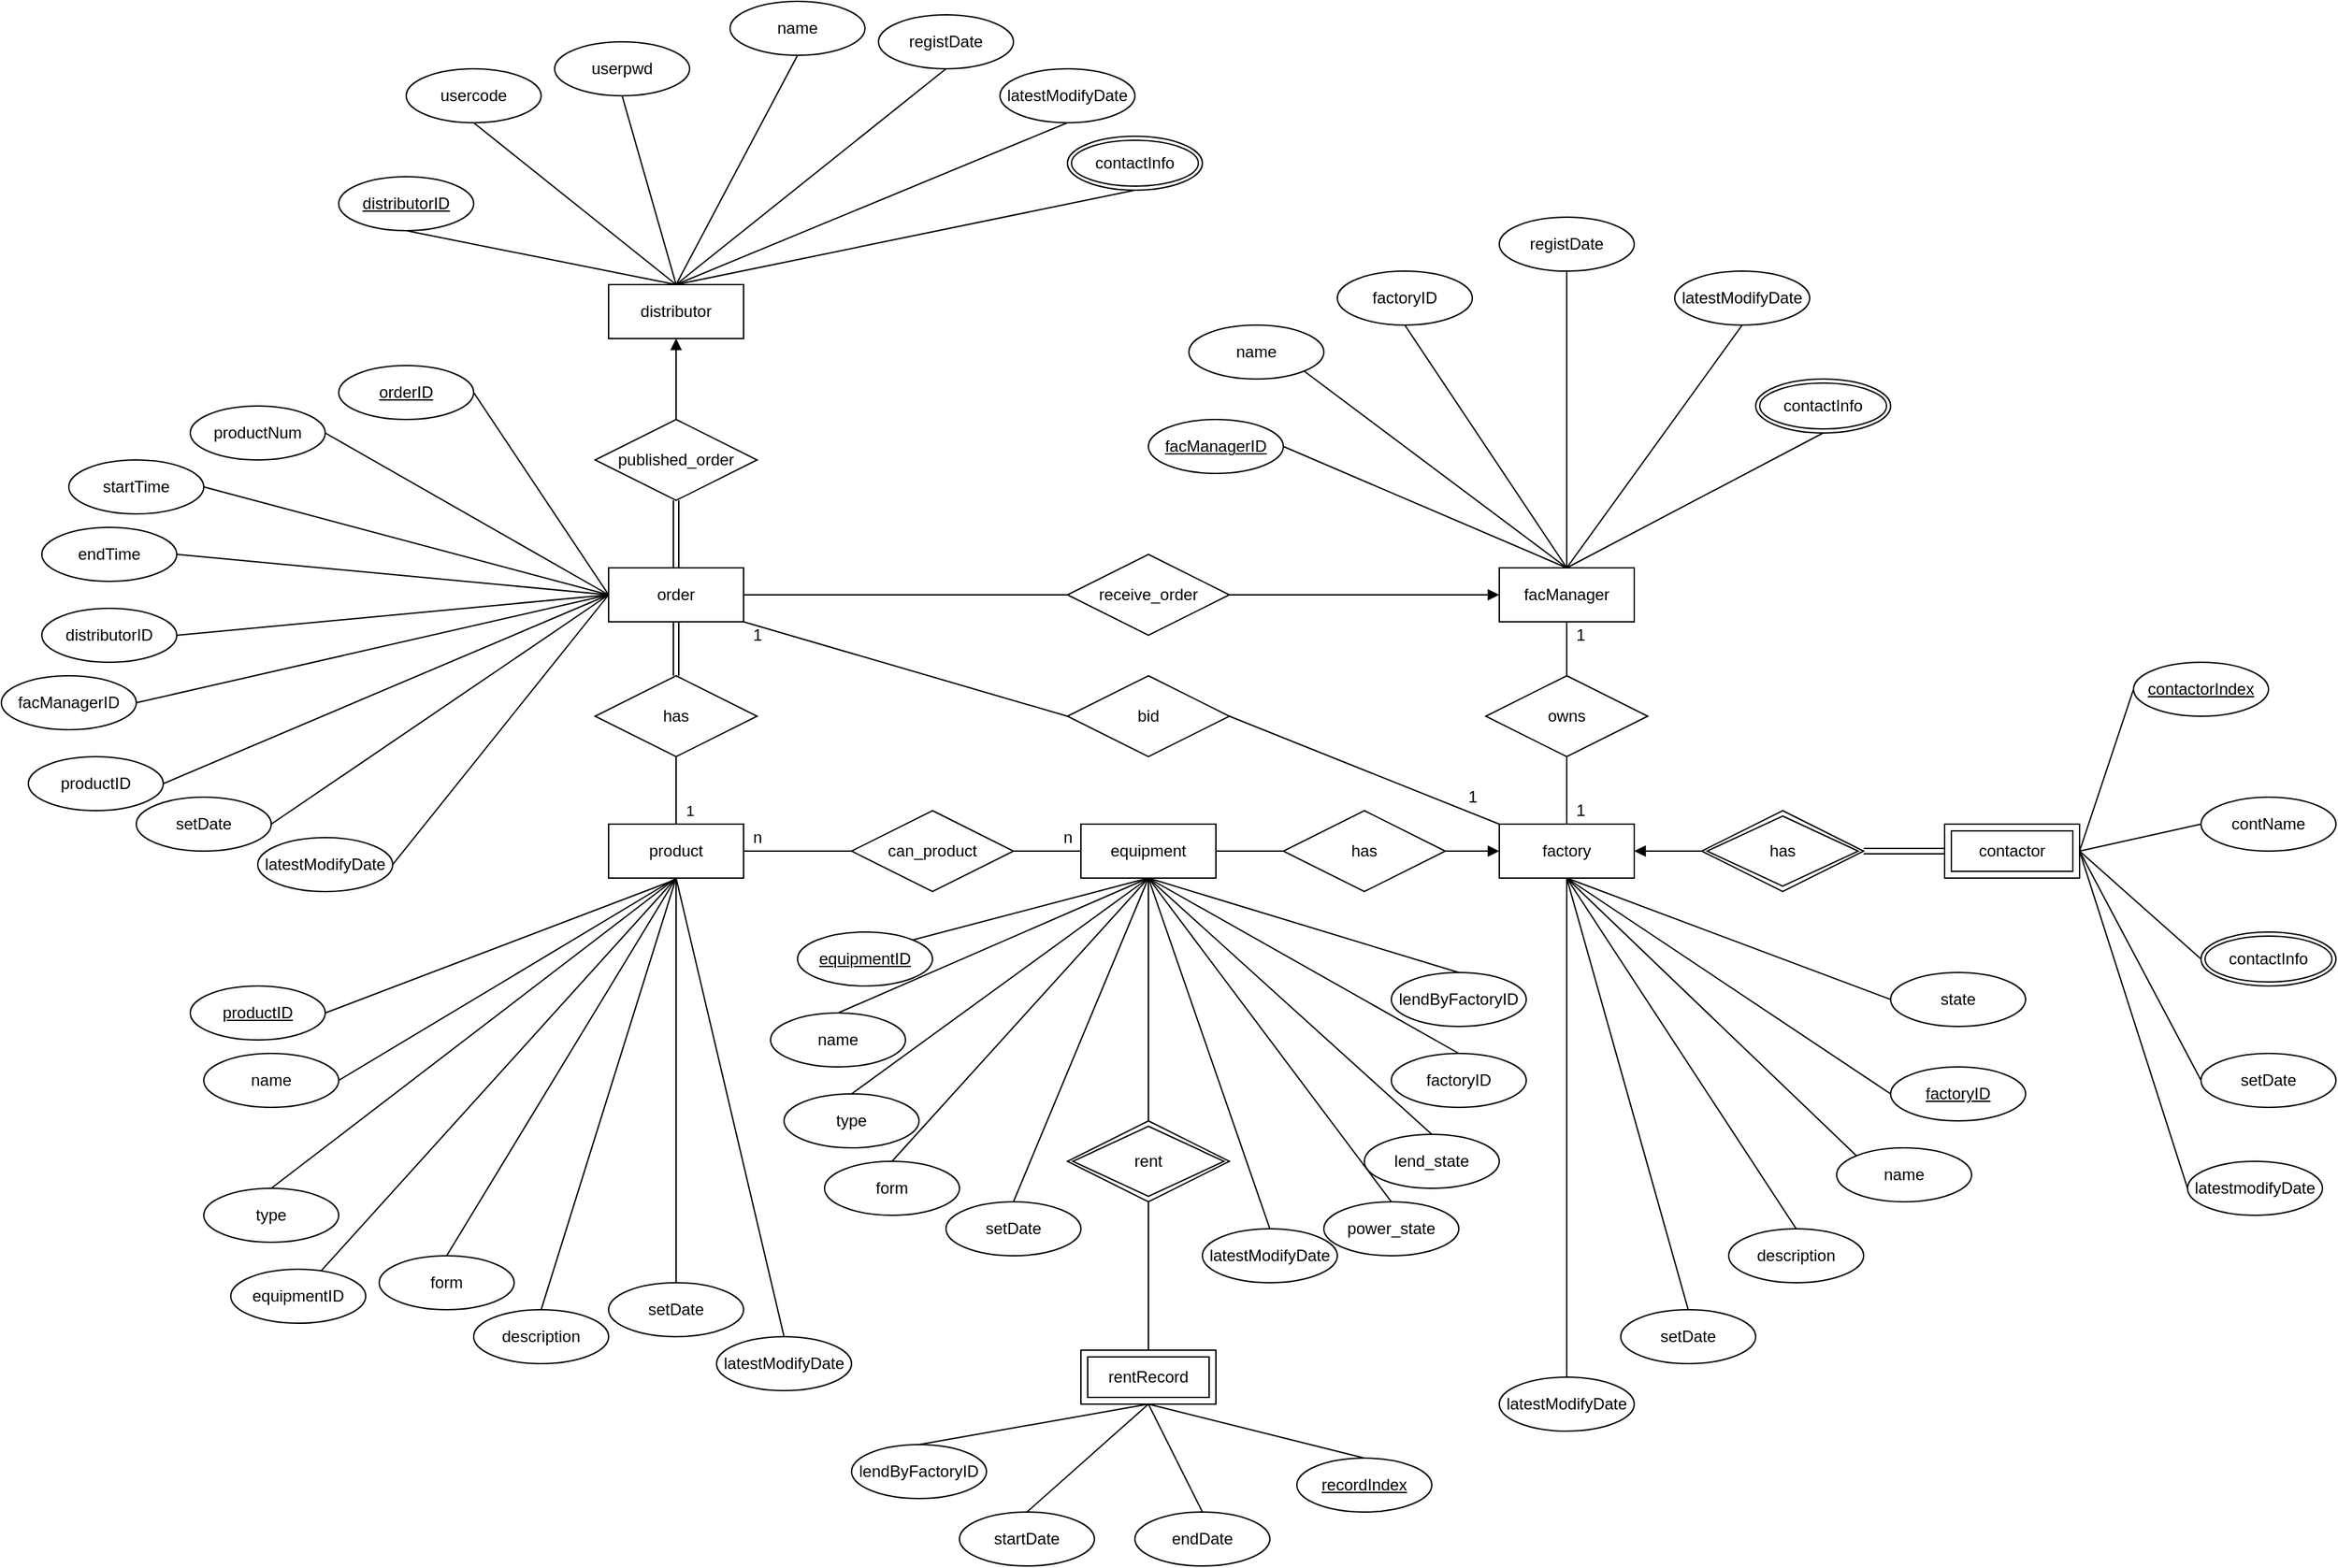 <mxfile version="14.8.4" type="github">
  <diagram id="R2lEEEUBdFMjLlhIrx00" name="Page-1">
    <mxGraphModel dx="1478" dy="1675" grid="1" gridSize="10" guides="1" tooltips="1" connect="1" arrows="1" fold="1" page="1" pageScale="1" pageWidth="850" pageHeight="1100" math="0" shadow="0" extFonts="Permanent Marker^https://fonts.googleapis.com/css?family=Permanent+Marker">
      <root>
        <mxCell id="0" />
        <mxCell id="1" parent="0" />
        <mxCell id="zEnzMZvFHLOG6NFuxoy2-17" style="edgeStyle=orthogonalEdgeStyle;orthogonalLoop=1;jettySize=auto;html=1;exitX=0.5;exitY=1;exitDx=0;exitDy=0;entryX=0.5;entryY=0;entryDx=0;entryDy=0;rounded=0;endArrow=none;endFill=0;startArrow=block;startFill=1;" parent="1" source="zEnzMZvFHLOG6NFuxoy2-1" target="zEnzMZvFHLOG6NFuxoy2-5" edge="1">
          <mxGeometry relative="1" as="geometry" />
        </mxCell>
        <mxCell id="zEnzMZvFHLOG6NFuxoy2-1" value="distributor" style="whiteSpace=wrap;html=1;align=center;" parent="1" vertex="1">
          <mxGeometry x="160" y="100" width="100" height="40" as="geometry" />
        </mxCell>
        <mxCell id="zEnzMZvFHLOG6NFuxoy2-20" style="edgeStyle=orthogonalEdgeStyle;rounded=0;orthogonalLoop=1;jettySize=auto;html=1;exitX=1;exitY=0.5;exitDx=0;exitDy=0;startArrow=none;startFill=0;endArrow=none;endFill=0;strokeColor=#000000;" parent="1" source="zEnzMZvFHLOG6NFuxoy2-2" target="zEnzMZvFHLOG6NFuxoy2-7" edge="1">
          <mxGeometry relative="1" as="geometry">
            <Array as="points">
              <mxPoint x="280" y="520" />
              <mxPoint x="280" y="520" />
            </Array>
          </mxGeometry>
        </mxCell>
        <mxCell id="zEnzMZvFHLOG6NFuxoy2-2" value="product" style="whiteSpace=wrap;html=1;align=center;" parent="1" vertex="1">
          <mxGeometry x="160" y="500" width="100" height="40" as="geometry" />
        </mxCell>
        <mxCell id="zEnzMZvFHLOG6NFuxoy2-22" style="edgeStyle=orthogonalEdgeStyle;rounded=0;orthogonalLoop=1;jettySize=auto;html=1;exitX=1;exitY=0.5;exitDx=0;exitDy=0;startArrow=none;startFill=0;endArrow=none;endFill=0;strokeColor=#000000;entryX=0;entryY=0.5;entryDx=0;entryDy=0;" parent="1" source="zEnzMZvFHLOG6NFuxoy2-3" target="zEnzMZvFHLOG6NFuxoy2-11" edge="1">
          <mxGeometry relative="1" as="geometry">
            <mxPoint x="504" y="337" as="targetPoint" />
          </mxGeometry>
        </mxCell>
        <mxCell id="HQtKjWPldn-shbrfwmKg-2" style="rounded=0;orthogonalLoop=1;jettySize=auto;html=1;exitX=1;exitY=1;exitDx=0;exitDy=0;entryX=0;entryY=0.5;entryDx=0;entryDy=0;endArrow=none;endFill=0;" edge="1" parent="1" source="zEnzMZvFHLOG6NFuxoy2-3" target="HQtKjWPldn-shbrfwmKg-1">
          <mxGeometry relative="1" as="geometry" />
        </mxCell>
        <mxCell id="zEnzMZvFHLOG6NFuxoy2-3" value="order" style="whiteSpace=wrap;html=1;align=center;" parent="1" vertex="1">
          <mxGeometry x="160" y="310" width="100" height="40" as="geometry" />
        </mxCell>
        <mxCell id="zEnzMZvFHLOG6NFuxoy2-18" style="edgeStyle=orthogonalEdgeStyle;rounded=0;orthogonalLoop=1;jettySize=auto;html=1;exitX=0.5;exitY=1;exitDx=0;exitDy=0;endArrow=none;endFill=0;strokeColor=#000000;shape=link;" parent="1" source="zEnzMZvFHLOG6NFuxoy2-5" target="zEnzMZvFHLOG6NFuxoy2-3" edge="1">
          <mxGeometry relative="1" as="geometry" />
        </mxCell>
        <mxCell id="zEnzMZvFHLOG6NFuxoy2-5" value="published_order" style="shape=rhombus;perimeter=rhombusPerimeter;whiteSpace=wrap;html=1;align=center;" parent="1" vertex="1">
          <mxGeometry x="150" y="200" width="120" height="60" as="geometry" />
        </mxCell>
        <mxCell id="zEnzMZvFHLOG6NFuxoy2-6" value="has" style="shape=rhombus;perimeter=rhombusPerimeter;whiteSpace=wrap;html=1;align=center;" parent="1" vertex="1">
          <mxGeometry x="150" y="390" width="120" height="60" as="geometry" />
        </mxCell>
        <mxCell id="zEnzMZvFHLOG6NFuxoy2-7" value="can_product" style="shape=rhombus;perimeter=rhombusPerimeter;whiteSpace=wrap;html=1;align=center;" parent="1" vertex="1">
          <mxGeometry x="340" y="490" width="120" height="60" as="geometry" />
        </mxCell>
        <mxCell id="zEnzMZvFHLOG6NFuxoy2-24" style="edgeStyle=orthogonalEdgeStyle;rounded=0;orthogonalLoop=1;jettySize=auto;html=1;exitX=1;exitY=0.5;exitDx=0;exitDy=0;entryX=0;entryY=0.5;entryDx=0;entryDy=0;startArrow=none;startFill=0;endArrow=none;endFill=0;strokeColor=#000000;" parent="1" source="zEnzMZvFHLOG6NFuxoy2-8" target="zEnzMZvFHLOG6NFuxoy2-9" edge="1">
          <mxGeometry relative="1" as="geometry" />
        </mxCell>
        <mxCell id="d7lmJiXOHhq6KYK6hLmH-5" style="edgeStyle=none;rounded=0;orthogonalLoop=1;jettySize=auto;html=1;exitX=0.5;exitY=1;exitDx=0;exitDy=0;entryX=0.5;entryY=0;entryDx=0;entryDy=0;endArrow=none;endFill=0;" parent="1" source="zEnzMZvFHLOG6NFuxoy2-8" edge="1">
          <mxGeometry relative="1" as="geometry">
            <mxPoint x="560" y="720" as="targetPoint" />
          </mxGeometry>
        </mxCell>
        <mxCell id="zEnzMZvFHLOG6NFuxoy2-8" value="equipment" style="whiteSpace=wrap;html=1;align=center;" parent="1" vertex="1">
          <mxGeometry x="510" y="500" width="100" height="40" as="geometry" />
        </mxCell>
        <mxCell id="zEnzMZvFHLOG6NFuxoy2-25" style="edgeStyle=orthogonalEdgeStyle;rounded=0;orthogonalLoop=1;jettySize=auto;html=1;exitX=1;exitY=0.5;exitDx=0;exitDy=0;entryX=0;entryY=0.5;entryDx=0;entryDy=0;startArrow=none;startFill=0;endArrow=block;endFill=1;strokeColor=#000000;" parent="1" source="zEnzMZvFHLOG6NFuxoy2-9" target="zEnzMZvFHLOG6NFuxoy2-10" edge="1">
          <mxGeometry relative="1" as="geometry" />
        </mxCell>
        <mxCell id="zEnzMZvFHLOG6NFuxoy2-9" value="has" style="shape=rhombus;perimeter=rhombusPerimeter;whiteSpace=wrap;html=1;align=center;" parent="1" vertex="1">
          <mxGeometry x="660" y="490" width="120" height="60" as="geometry" />
        </mxCell>
        <mxCell id="zEnzMZvFHLOG6NFuxoy2-27" style="edgeStyle=orthogonalEdgeStyle;rounded=0;orthogonalLoop=1;jettySize=auto;html=1;exitX=0.5;exitY=0;exitDx=0;exitDy=0;startArrow=none;startFill=0;endArrow=none;endFill=0;strokeColor=#000000;entryX=0.5;entryY=1;entryDx=0;entryDy=0;exitPerimeter=0;" parent="1" source="zEnzMZvFHLOG6NFuxoy2-10" target="zEnzMZvFHLOG6NFuxoy2-13" edge="1">
          <mxGeometry relative="1" as="geometry">
            <mxPoint x="870" y="470" as="targetPoint" />
          </mxGeometry>
        </mxCell>
        <mxCell id="zEnzMZvFHLOG6NFuxoy2-10" value="factory" style="whiteSpace=wrap;html=1;align=center;" parent="1" vertex="1">
          <mxGeometry x="820" y="500" width="100" height="40" as="geometry" />
        </mxCell>
        <mxCell id="zEnzMZvFHLOG6NFuxoy2-23" style="edgeStyle=orthogonalEdgeStyle;rounded=0;orthogonalLoop=1;jettySize=auto;html=1;exitX=1;exitY=0.5;exitDx=0;exitDy=0;entryX=0;entryY=0.5;entryDx=0;entryDy=0;startArrow=none;startFill=0;endArrow=block;endFill=1;strokeColor=#000000;" parent="1" source="zEnzMZvFHLOG6NFuxoy2-11" target="zEnzMZvFHLOG6NFuxoy2-12" edge="1">
          <mxGeometry relative="1" as="geometry" />
        </mxCell>
        <mxCell id="zEnzMZvFHLOG6NFuxoy2-11" value="receive_order" style="shape=rhombus;perimeter=rhombusPerimeter;whiteSpace=wrap;html=1;align=center;" parent="1" vertex="1">
          <mxGeometry x="500" y="300" width="120" height="60" as="geometry" />
        </mxCell>
        <mxCell id="zEnzMZvFHLOG6NFuxoy2-12" value="facManager" style="whiteSpace=wrap;html=1;align=center;" parent="1" vertex="1">
          <mxGeometry x="820" y="310" width="100" height="40" as="geometry" />
        </mxCell>
        <mxCell id="zEnzMZvFHLOG6NFuxoy2-26" style="edgeStyle=orthogonalEdgeStyle;rounded=0;orthogonalLoop=1;jettySize=auto;html=1;exitX=0.5;exitY=0;exitDx=0;exitDy=0;entryX=0.5;entryY=1;entryDx=0;entryDy=0;startArrow=none;startFill=0;endArrow=none;endFill=0;strokeColor=#000000;" parent="1" source="zEnzMZvFHLOG6NFuxoy2-13" target="zEnzMZvFHLOG6NFuxoy2-12" edge="1">
          <mxGeometry relative="1" as="geometry" />
        </mxCell>
        <mxCell id="zEnzMZvFHLOG6NFuxoy2-13" value="owns" style="shape=rhombus;perimeter=rhombusPerimeter;whiteSpace=wrap;html=1;align=center;" parent="1" vertex="1">
          <mxGeometry x="810" y="390" width="120" height="60" as="geometry" />
        </mxCell>
        <mxCell id="zEnzMZvFHLOG6NFuxoy2-28" style="edgeStyle=orthogonalEdgeStyle;rounded=0;orthogonalLoop=1;jettySize=auto;html=1;exitX=0;exitY=0.5;exitDx=0;exitDy=0;entryX=1;entryY=0.5;entryDx=0;entryDy=0;startArrow=none;startFill=0;endArrow=block;endFill=1;strokeColor=#000000;" parent="1" source="zEnzMZvFHLOG6NFuxoy2-14" target="zEnzMZvFHLOG6NFuxoy2-10" edge="1">
          <mxGeometry relative="1" as="geometry" />
        </mxCell>
        <mxCell id="zEnzMZvFHLOG6NFuxoy2-14" value="has" style="shape=rhombus;double=1;perimeter=rhombusPerimeter;whiteSpace=wrap;html=1;align=center;" parent="1" vertex="1">
          <mxGeometry x="970" y="490" width="120" height="60" as="geometry" />
        </mxCell>
        <mxCell id="zEnzMZvFHLOG6NFuxoy2-29" style="edgeStyle=orthogonalEdgeStyle;rounded=0;orthogonalLoop=1;jettySize=auto;html=1;exitX=0;exitY=0.5;exitDx=0;exitDy=0;entryX=1;entryY=0.5;entryDx=0;entryDy=0;startArrow=none;startFill=0;endArrow=block;endFill=1;strokeColor=#000000;shape=link;" parent="1" source="zEnzMZvFHLOG6NFuxoy2-15" target="zEnzMZvFHLOG6NFuxoy2-14" edge="1">
          <mxGeometry relative="1" as="geometry" />
        </mxCell>
        <mxCell id="zEnzMZvFHLOG6NFuxoy2-102" style="edgeStyle=none;rounded=0;orthogonalLoop=1;jettySize=auto;html=1;exitX=1;exitY=0.5;exitDx=0;exitDy=0;entryX=0;entryY=0.5;entryDx=0;entryDy=0;startArrow=none;startFill=0;endArrow=none;endFill=0;strokeColor=#000000;" parent="1" source="zEnzMZvFHLOG6NFuxoy2-15" target="zEnzMZvFHLOG6NFuxoy2-99" edge="1">
          <mxGeometry relative="1" as="geometry" />
        </mxCell>
        <mxCell id="zEnzMZvFHLOG6NFuxoy2-15" value="contactor" style="shape=ext;margin=3;double=1;whiteSpace=wrap;html=1;align=center;" parent="1" vertex="1">
          <mxGeometry x="1150" y="500" width="100" height="40" as="geometry" />
        </mxCell>
        <mxCell id="zEnzMZvFHLOG6NFuxoy2-16" value="" style="shape=link;html=1;exitX=0.5;exitY=1;exitDx=0;exitDy=0;entryX=0.5;entryY=0;entryDx=0;entryDy=0;" parent="1" source="zEnzMZvFHLOG6NFuxoy2-3" target="zEnzMZvFHLOG6NFuxoy2-6" edge="1">
          <mxGeometry width="100" relative="1" as="geometry">
            <mxPoint x="320" y="389" as="sourcePoint" />
            <mxPoint x="420" y="389" as="targetPoint" />
          </mxGeometry>
        </mxCell>
        <mxCell id="zEnzMZvFHLOG6NFuxoy2-19" value="" style="endArrow=none;html=1;strokeColor=#000000;entryX=0.5;entryY=1;entryDx=0;entryDy=0;exitX=0.5;exitY=0;exitDx=0;exitDy=0;" parent="1" source="zEnzMZvFHLOG6NFuxoy2-2" target="zEnzMZvFHLOG6NFuxoy2-6" edge="1">
          <mxGeometry width="50" height="50" relative="1" as="geometry">
            <mxPoint x="370" y="410" as="sourcePoint" />
            <mxPoint x="420" y="360" as="targetPoint" />
          </mxGeometry>
        </mxCell>
        <mxCell id="zEnzMZvFHLOG6NFuxoy2-30" value="1" style="edgeLabel;html=1;align=center;verticalAlign=middle;resizable=0;points=[];" parent="zEnzMZvFHLOG6NFuxoy2-19" vertex="1" connectable="0">
          <mxGeometry x="-0.448" y="-1" relative="1" as="geometry">
            <mxPoint x="9" y="4" as="offset" />
          </mxGeometry>
        </mxCell>
        <mxCell id="zEnzMZvFHLOG6NFuxoy2-21" value="" style="endArrow=none;html=1;strokeColor=#000000;entryX=0;entryY=0.5;entryDx=0;entryDy=0;exitX=1;exitY=0.5;exitDx=0;exitDy=0;startArrow=none;startFill=0;endFill=0;" parent="1" source="zEnzMZvFHLOG6NFuxoy2-7" target="zEnzMZvFHLOG6NFuxoy2-8" edge="1">
          <mxGeometry width="50" height="50" relative="1" as="geometry">
            <mxPoint x="370" y="410" as="sourcePoint" />
            <mxPoint x="420" y="360" as="targetPoint" />
          </mxGeometry>
        </mxCell>
        <mxCell id="zEnzMZvFHLOG6NFuxoy2-31" value="1" style="text;html=1;align=center;verticalAlign=middle;resizable=0;points=[];autosize=1;strokeColor=none;" parent="1" vertex="1">
          <mxGeometry x="870" y="480" width="20" height="20" as="geometry" />
        </mxCell>
        <mxCell id="zEnzMZvFHLOG6NFuxoy2-32" value="1" style="text;html=1;align=center;verticalAlign=middle;resizable=0;points=[];autosize=1;strokeColor=none;" parent="1" vertex="1">
          <mxGeometry x="870" y="350" width="20" height="20" as="geometry" />
        </mxCell>
        <mxCell id="zEnzMZvFHLOG6NFuxoy2-38" style="rounded=0;orthogonalLoop=1;jettySize=auto;html=1;exitX=0.5;exitY=1;exitDx=0;exitDy=0;startArrow=none;startFill=0;endArrow=none;endFill=0;strokeColor=#000000;" parent="1" source="zEnzMZvFHLOG6NFuxoy2-37" edge="1">
          <mxGeometry relative="1" as="geometry">
            <mxPoint x="210" y="100" as="targetPoint" />
          </mxGeometry>
        </mxCell>
        <mxCell id="zEnzMZvFHLOG6NFuxoy2-37" value="distributorID" style="ellipse;whiteSpace=wrap;html=1;align=center;fontStyle=4;" parent="1" vertex="1">
          <mxGeometry x="-40" y="20" width="100" height="40" as="geometry" />
        </mxCell>
        <mxCell id="zEnzMZvFHLOG6NFuxoy2-44" style="edgeStyle=none;rounded=0;orthogonalLoop=1;jettySize=auto;html=1;exitX=0.5;exitY=1;exitDx=0;exitDy=0;entryX=0.5;entryY=0;entryDx=0;entryDy=0;startArrow=none;startFill=0;endArrow=none;endFill=0;strokeColor=#000000;" parent="1" source="zEnzMZvFHLOG6NFuxoy2-39" target="zEnzMZvFHLOG6NFuxoy2-1" edge="1">
          <mxGeometry relative="1" as="geometry" />
        </mxCell>
        <mxCell id="zEnzMZvFHLOG6NFuxoy2-39" value="usercode" style="ellipse;whiteSpace=wrap;html=1;align=center;" parent="1" vertex="1">
          <mxGeometry x="10" y="-60" width="100" height="40" as="geometry" />
        </mxCell>
        <mxCell id="zEnzMZvFHLOG6NFuxoy2-45" style="edgeStyle=none;rounded=0;orthogonalLoop=1;jettySize=auto;html=1;exitX=0.5;exitY=1;exitDx=0;exitDy=0;startArrow=none;startFill=0;endArrow=none;endFill=0;strokeColor=#000000;" parent="1" source="zEnzMZvFHLOG6NFuxoy2-40" edge="1">
          <mxGeometry relative="1" as="geometry">
            <mxPoint x="210" y="100" as="targetPoint" />
          </mxGeometry>
        </mxCell>
        <mxCell id="zEnzMZvFHLOG6NFuxoy2-40" value="userpwd" style="ellipse;whiteSpace=wrap;html=1;align=center;" parent="1" vertex="1">
          <mxGeometry x="120" y="-80" width="100" height="40" as="geometry" />
        </mxCell>
        <mxCell id="zEnzMZvFHLOG6NFuxoy2-46" style="edgeStyle=none;rounded=0;orthogonalLoop=1;jettySize=auto;html=1;exitX=0.5;exitY=1;exitDx=0;exitDy=0;entryX=0.5;entryY=0;entryDx=0;entryDy=0;startArrow=none;startFill=0;endArrow=none;endFill=0;strokeColor=#000000;" parent="1" source="zEnzMZvFHLOG6NFuxoy2-41" target="zEnzMZvFHLOG6NFuxoy2-1" edge="1">
          <mxGeometry relative="1" as="geometry" />
        </mxCell>
        <mxCell id="zEnzMZvFHLOG6NFuxoy2-41" value="name" style="ellipse;whiteSpace=wrap;html=1;align=center;" parent="1" vertex="1">
          <mxGeometry x="250" y="-110" width="100" height="40" as="geometry" />
        </mxCell>
        <mxCell id="zEnzMZvFHLOG6NFuxoy2-49" style="edgeStyle=none;rounded=0;orthogonalLoop=1;jettySize=auto;html=1;exitX=0.5;exitY=1;exitDx=0;exitDy=0;entryX=0.5;entryY=0;entryDx=0;entryDy=0;startArrow=none;startFill=0;endArrow=none;endFill=0;strokeColor=#000000;" parent="1" source="zEnzMZvFHLOG6NFuxoy2-42" target="zEnzMZvFHLOG6NFuxoy2-1" edge="1">
          <mxGeometry relative="1" as="geometry" />
        </mxCell>
        <mxCell id="zEnzMZvFHLOG6NFuxoy2-42" value="registDate" style="ellipse;whiteSpace=wrap;html=1;align=center;" parent="1" vertex="1">
          <mxGeometry x="360" y="-100" width="100" height="40" as="geometry" />
        </mxCell>
        <mxCell id="zEnzMZvFHLOG6NFuxoy2-50" style="edgeStyle=none;rounded=0;orthogonalLoop=1;jettySize=auto;html=1;exitX=0.5;exitY=1;exitDx=0;exitDy=0;startArrow=none;startFill=0;endArrow=none;endFill=0;strokeColor=#000000;" parent="1" source="zEnzMZvFHLOG6NFuxoy2-43" edge="1">
          <mxGeometry relative="1" as="geometry">
            <mxPoint x="210" y="100" as="targetPoint" />
          </mxGeometry>
        </mxCell>
        <mxCell id="zEnzMZvFHLOG6NFuxoy2-43" value="latestModifyDate" style="ellipse;whiteSpace=wrap;html=1;align=center;" parent="1" vertex="1">
          <mxGeometry x="450" y="-60" width="100" height="40" as="geometry" />
        </mxCell>
        <mxCell id="zEnzMZvFHLOG6NFuxoy2-51" style="edgeStyle=none;rounded=0;orthogonalLoop=1;jettySize=auto;html=1;exitX=0.5;exitY=1;exitDx=0;exitDy=0;startArrow=none;startFill=0;endArrow=none;endFill=0;strokeColor=#000000;" parent="1" source="zEnzMZvFHLOG6NFuxoy2-47" edge="1">
          <mxGeometry relative="1" as="geometry">
            <mxPoint x="210" y="100" as="targetPoint" />
          </mxGeometry>
        </mxCell>
        <mxCell id="zEnzMZvFHLOG6NFuxoy2-47" value="contactInfo" style="ellipse;shape=doubleEllipse;margin=3;whiteSpace=wrap;html=1;align=center;" parent="1" vertex="1">
          <mxGeometry x="500" y="-10" width="100" height="40" as="geometry" />
        </mxCell>
        <mxCell id="zEnzMZvFHLOG6NFuxoy2-60" style="edgeStyle=none;rounded=0;orthogonalLoop=1;jettySize=auto;html=1;exitX=1;exitY=0.5;exitDx=0;exitDy=0;entryX=0;entryY=0.5;entryDx=0;entryDy=0;startArrow=none;startFill=0;endArrow=none;endFill=0;strokeColor=#000000;" parent="1" source="zEnzMZvFHLOG6NFuxoy2-52" target="zEnzMZvFHLOG6NFuxoy2-3" edge="1">
          <mxGeometry relative="1" as="geometry" />
        </mxCell>
        <mxCell id="zEnzMZvFHLOG6NFuxoy2-52" value="orderID" style="ellipse;whiteSpace=wrap;html=1;align=center;fontStyle=4;" parent="1" vertex="1">
          <mxGeometry x="-40" y="160" width="100" height="40" as="geometry" />
        </mxCell>
        <mxCell id="zEnzMZvFHLOG6NFuxoy2-61" style="edgeStyle=none;rounded=0;orthogonalLoop=1;jettySize=auto;html=1;exitX=1;exitY=0.5;exitDx=0;exitDy=0;startArrow=none;startFill=0;endArrow=none;endFill=0;strokeColor=#000000;" parent="1" source="zEnzMZvFHLOG6NFuxoy2-53" edge="1">
          <mxGeometry relative="1" as="geometry">
            <mxPoint x="160" y="330" as="targetPoint" />
          </mxGeometry>
        </mxCell>
        <mxCell id="zEnzMZvFHLOG6NFuxoy2-53" value="productNum" style="ellipse;whiteSpace=wrap;html=1;align=center;" parent="1" vertex="1">
          <mxGeometry x="-150" y="190" width="100" height="40" as="geometry" />
        </mxCell>
        <mxCell id="zEnzMZvFHLOG6NFuxoy2-62" style="edgeStyle=none;rounded=0;orthogonalLoop=1;jettySize=auto;html=1;exitX=1;exitY=0.5;exitDx=0;exitDy=0;entryX=0;entryY=0.5;entryDx=0;entryDy=0;startArrow=none;startFill=0;endArrow=none;endFill=0;strokeColor=#000000;" parent="1" source="zEnzMZvFHLOG6NFuxoy2-54" target="zEnzMZvFHLOG6NFuxoy2-3" edge="1">
          <mxGeometry relative="1" as="geometry" />
        </mxCell>
        <mxCell id="zEnzMZvFHLOG6NFuxoy2-54" value="startTime" style="ellipse;whiteSpace=wrap;html=1;align=center;" parent="1" vertex="1">
          <mxGeometry x="-240" y="230" width="100" height="40" as="geometry" />
        </mxCell>
        <mxCell id="zEnzMZvFHLOG6NFuxoy2-63" style="edgeStyle=none;rounded=0;orthogonalLoop=1;jettySize=auto;html=1;exitX=1;exitY=0.5;exitDx=0;exitDy=0;startArrow=none;startFill=0;endArrow=none;endFill=0;strokeColor=#000000;" parent="1" source="zEnzMZvFHLOG6NFuxoy2-55" edge="1">
          <mxGeometry relative="1" as="geometry">
            <mxPoint x="160" y="330" as="targetPoint" />
          </mxGeometry>
        </mxCell>
        <mxCell id="zEnzMZvFHLOG6NFuxoy2-55" value="endTime" style="ellipse;whiteSpace=wrap;html=1;align=center;" parent="1" vertex="1">
          <mxGeometry x="-260" y="280" width="100" height="40" as="geometry" />
        </mxCell>
        <mxCell id="zEnzMZvFHLOG6NFuxoy2-64" style="edgeStyle=none;rounded=0;orthogonalLoop=1;jettySize=auto;html=1;exitX=1;exitY=0.5;exitDx=0;exitDy=0;entryX=0;entryY=0.5;entryDx=0;entryDy=0;startArrow=none;startFill=0;endArrow=none;endFill=0;strokeColor=#000000;" parent="1" source="zEnzMZvFHLOG6NFuxoy2-56" target="zEnzMZvFHLOG6NFuxoy2-3" edge="1">
          <mxGeometry relative="1" as="geometry" />
        </mxCell>
        <mxCell id="zEnzMZvFHLOG6NFuxoy2-56" value="distributorID" style="ellipse;whiteSpace=wrap;html=1;align=center;" parent="1" vertex="1">
          <mxGeometry x="-260" y="340" width="100" height="40" as="geometry" />
        </mxCell>
        <mxCell id="zEnzMZvFHLOG6NFuxoy2-65" style="edgeStyle=none;rounded=0;orthogonalLoop=1;jettySize=auto;html=1;exitX=1;exitY=0.5;exitDx=0;exitDy=0;startArrow=none;startFill=0;endArrow=none;endFill=0;strokeColor=#000000;" parent="1" source="zEnzMZvFHLOG6NFuxoy2-57" edge="1">
          <mxGeometry relative="1" as="geometry">
            <mxPoint x="160" y="330" as="targetPoint" />
          </mxGeometry>
        </mxCell>
        <mxCell id="zEnzMZvFHLOG6NFuxoy2-57" value="facManagerID" style="ellipse;whiteSpace=wrap;html=1;align=center;" parent="1" vertex="1">
          <mxGeometry x="-290" y="390" width="100" height="40" as="geometry" />
        </mxCell>
        <mxCell id="zEnzMZvFHLOG6NFuxoy2-66" style="edgeStyle=none;rounded=0;orthogonalLoop=1;jettySize=auto;html=1;exitX=1;exitY=0.5;exitDx=0;exitDy=0;startArrow=none;startFill=0;endArrow=none;endFill=0;strokeColor=#000000;" parent="1" source="zEnzMZvFHLOG6NFuxoy2-59" edge="1">
          <mxGeometry relative="1" as="geometry">
            <mxPoint x="160" y="330" as="targetPoint" />
          </mxGeometry>
        </mxCell>
        <mxCell id="zEnzMZvFHLOG6NFuxoy2-59" value="productID" style="ellipse;whiteSpace=wrap;html=1;align=center;" parent="1" vertex="1">
          <mxGeometry x="-270" y="450" width="100" height="40" as="geometry" />
        </mxCell>
        <mxCell id="zEnzMZvFHLOG6NFuxoy2-69" style="edgeStyle=none;rounded=0;orthogonalLoop=1;jettySize=auto;html=1;exitX=1;exitY=0.5;exitDx=0;exitDy=0;entryX=0;entryY=0.5;entryDx=0;entryDy=0;startArrow=none;startFill=0;endArrow=none;endFill=0;strokeColor=#000000;" parent="1" source="zEnzMZvFHLOG6NFuxoy2-67" target="zEnzMZvFHLOG6NFuxoy2-3" edge="1">
          <mxGeometry relative="1" as="geometry" />
        </mxCell>
        <mxCell id="zEnzMZvFHLOG6NFuxoy2-67" value="setDate" style="ellipse;whiteSpace=wrap;html=1;align=center;" parent="1" vertex="1">
          <mxGeometry x="-190" y="480" width="100" height="40" as="geometry" />
        </mxCell>
        <mxCell id="zEnzMZvFHLOG6NFuxoy2-70" style="edgeStyle=none;rounded=0;orthogonalLoop=1;jettySize=auto;html=1;exitX=1;exitY=0.5;exitDx=0;exitDy=0;startArrow=none;startFill=0;endArrow=none;endFill=0;strokeColor=#000000;" parent="1" source="zEnzMZvFHLOG6NFuxoy2-68" edge="1">
          <mxGeometry relative="1" as="geometry">
            <mxPoint x="160" y="330" as="targetPoint" />
          </mxGeometry>
        </mxCell>
        <mxCell id="zEnzMZvFHLOG6NFuxoy2-68" value="latestModifyDate" style="ellipse;whiteSpace=wrap;html=1;align=center;" parent="1" vertex="1">
          <mxGeometry x="-100" y="510" width="100" height="40" as="geometry" />
        </mxCell>
        <mxCell id="zEnzMZvFHLOG6NFuxoy2-78" style="edgeStyle=none;rounded=0;orthogonalLoop=1;jettySize=auto;html=1;exitX=1;exitY=0.5;exitDx=0;exitDy=0;startArrow=none;startFill=0;endArrow=none;endFill=0;strokeColor=#000000;" parent="1" source="zEnzMZvFHLOG6NFuxoy2-71" edge="1">
          <mxGeometry relative="1" as="geometry">
            <mxPoint x="210" y="541" as="targetPoint" />
          </mxGeometry>
        </mxCell>
        <mxCell id="zEnzMZvFHLOG6NFuxoy2-71" value="productID" style="ellipse;whiteSpace=wrap;html=1;align=center;fontStyle=4;" parent="1" vertex="1">
          <mxGeometry x="-150" y="620" width="100" height="40" as="geometry" />
        </mxCell>
        <mxCell id="zEnzMZvFHLOG6NFuxoy2-79" style="edgeStyle=none;rounded=0;orthogonalLoop=1;jettySize=auto;html=1;exitX=1;exitY=0.5;exitDx=0;exitDy=0;startArrow=none;startFill=0;endArrow=none;endFill=0;strokeColor=#000000;" parent="1" source="zEnzMZvFHLOG6NFuxoy2-72" edge="1">
          <mxGeometry relative="1" as="geometry">
            <mxPoint x="210" y="540" as="targetPoint" />
          </mxGeometry>
        </mxCell>
        <mxCell id="zEnzMZvFHLOG6NFuxoy2-72" value="name" style="ellipse;whiteSpace=wrap;html=1;align=center;" parent="1" vertex="1">
          <mxGeometry x="-140" y="670" width="100" height="40" as="geometry" />
        </mxCell>
        <mxCell id="zEnzMZvFHLOG6NFuxoy2-80" style="edgeStyle=none;rounded=0;orthogonalLoop=1;jettySize=auto;html=1;exitX=0.5;exitY=0;exitDx=0;exitDy=0;startArrow=none;startFill=0;endArrow=none;endFill=0;strokeColor=#000000;" parent="1" source="zEnzMZvFHLOG6NFuxoy2-73" edge="1">
          <mxGeometry relative="1" as="geometry">
            <mxPoint x="210" y="540" as="targetPoint" />
          </mxGeometry>
        </mxCell>
        <mxCell id="zEnzMZvFHLOG6NFuxoy2-73" value="type" style="ellipse;whiteSpace=wrap;html=1;align=center;" parent="1" vertex="1">
          <mxGeometry x="-140" y="770" width="100" height="40" as="geometry" />
        </mxCell>
        <mxCell id="zEnzMZvFHLOG6NFuxoy2-81" style="edgeStyle=none;rounded=0;orthogonalLoop=1;jettySize=auto;html=1;exitX=0.5;exitY=0;exitDx=0;exitDy=0;startArrow=none;startFill=0;endArrow=none;endFill=0;strokeColor=#000000;" parent="1" source="zEnzMZvFHLOG6NFuxoy2-74" edge="1">
          <mxGeometry relative="1" as="geometry">
            <mxPoint x="210" y="540" as="targetPoint" />
          </mxGeometry>
        </mxCell>
        <mxCell id="zEnzMZvFHLOG6NFuxoy2-74" value="form" style="ellipse;whiteSpace=wrap;html=1;align=center;" parent="1" vertex="1">
          <mxGeometry x="-10" y="820" width="100" height="40" as="geometry" />
        </mxCell>
        <mxCell id="zEnzMZvFHLOG6NFuxoy2-82" style="edgeStyle=none;rounded=0;orthogonalLoop=1;jettySize=auto;html=1;exitX=0.5;exitY=0;exitDx=0;exitDy=0;entryX=0.5;entryY=1;entryDx=0;entryDy=0;startArrow=none;startFill=0;endArrow=none;endFill=0;strokeColor=#000000;" parent="1" source="zEnzMZvFHLOG6NFuxoy2-75" target="zEnzMZvFHLOG6NFuxoy2-2" edge="1">
          <mxGeometry relative="1" as="geometry" />
        </mxCell>
        <mxCell id="zEnzMZvFHLOG6NFuxoy2-75" value="description" style="ellipse;whiteSpace=wrap;html=1;align=center;" parent="1" vertex="1">
          <mxGeometry x="60" y="860" width="100" height="40" as="geometry" />
        </mxCell>
        <mxCell id="zEnzMZvFHLOG6NFuxoy2-84" style="edgeStyle=none;rounded=0;orthogonalLoop=1;jettySize=auto;html=1;exitX=0.5;exitY=0;exitDx=0;exitDy=0;entryX=0.5;entryY=1;entryDx=0;entryDy=0;startArrow=none;startFill=0;endArrow=none;endFill=0;strokeColor=#000000;" parent="1" source="zEnzMZvFHLOG6NFuxoy2-76" target="zEnzMZvFHLOG6NFuxoy2-2" edge="1">
          <mxGeometry relative="1" as="geometry" />
        </mxCell>
        <mxCell id="zEnzMZvFHLOG6NFuxoy2-76" value="setDate" style="ellipse;whiteSpace=wrap;html=1;align=center;" parent="1" vertex="1">
          <mxGeometry x="160" y="840" width="100" height="40" as="geometry" />
        </mxCell>
        <mxCell id="zEnzMZvFHLOG6NFuxoy2-85" style="edgeStyle=none;rounded=0;orthogonalLoop=1;jettySize=auto;html=1;exitX=0.5;exitY=0;exitDx=0;exitDy=0;startArrow=none;startFill=0;endArrow=none;endFill=0;strokeColor=#000000;" parent="1" source="zEnzMZvFHLOG6NFuxoy2-77" edge="1">
          <mxGeometry relative="1" as="geometry">
            <mxPoint x="210" y="540" as="targetPoint" />
          </mxGeometry>
        </mxCell>
        <mxCell id="zEnzMZvFHLOG6NFuxoy2-77" value="latestModifyDate" style="ellipse;whiteSpace=wrap;html=1;align=center;" parent="1" vertex="1">
          <mxGeometry x="240" y="880" width="100" height="40" as="geometry" />
        </mxCell>
        <mxCell id="zEnzMZvFHLOG6NFuxoy2-93" style="edgeStyle=none;rounded=0;orthogonalLoop=1;jettySize=auto;html=1;exitX=1;exitY=1;exitDx=0;exitDy=0;startArrow=none;startFill=0;endArrow=none;endFill=0;strokeColor=#000000;" parent="1" source="zEnzMZvFHLOG6NFuxoy2-86" edge="1">
          <mxGeometry relative="1" as="geometry">
            <mxPoint x="870" y="310" as="targetPoint" />
          </mxGeometry>
        </mxCell>
        <mxCell id="zEnzMZvFHLOG6NFuxoy2-86" value="name" style="ellipse;whiteSpace=wrap;html=1;align=center;" parent="1" vertex="1">
          <mxGeometry x="590" y="130" width="100" height="40" as="geometry" />
        </mxCell>
        <mxCell id="zEnzMZvFHLOG6NFuxoy2-94" style="edgeStyle=none;rounded=0;orthogonalLoop=1;jettySize=auto;html=1;exitX=0.5;exitY=1;exitDx=0;exitDy=0;startArrow=none;startFill=0;endArrow=none;endFill=0;strokeColor=#000000;" parent="1" source="zEnzMZvFHLOG6NFuxoy2-87" edge="1">
          <mxGeometry relative="1" as="geometry">
            <mxPoint x="870" y="310" as="targetPoint" />
          </mxGeometry>
        </mxCell>
        <mxCell id="zEnzMZvFHLOG6NFuxoy2-87" value="factoryID" style="ellipse;whiteSpace=wrap;html=1;align=center;" parent="1" vertex="1">
          <mxGeometry x="700" y="90" width="100" height="40" as="geometry" />
        </mxCell>
        <mxCell id="zEnzMZvFHLOG6NFuxoy2-92" style="edgeStyle=none;rounded=0;orthogonalLoop=1;jettySize=auto;html=1;exitX=1;exitY=0.5;exitDx=0;exitDy=0;entryX=0.5;entryY=0;entryDx=0;entryDy=0;startArrow=none;startFill=0;endArrow=none;endFill=0;strokeColor=#000000;" parent="1" source="zEnzMZvFHLOG6NFuxoy2-88" target="zEnzMZvFHLOG6NFuxoy2-12" edge="1">
          <mxGeometry relative="1" as="geometry" />
        </mxCell>
        <mxCell id="zEnzMZvFHLOG6NFuxoy2-88" value="facManagerID" style="ellipse;whiteSpace=wrap;html=1;align=center;fontStyle=4;" parent="1" vertex="1">
          <mxGeometry x="560" y="200" width="100" height="40" as="geometry" />
        </mxCell>
        <mxCell id="zEnzMZvFHLOG6NFuxoy2-95" style="edgeStyle=none;rounded=0;orthogonalLoop=1;jettySize=auto;html=1;exitX=0.5;exitY=1;exitDx=0;exitDy=0;startArrow=none;startFill=0;endArrow=none;endFill=0;strokeColor=#000000;" parent="1" source="zEnzMZvFHLOG6NFuxoy2-89" edge="1">
          <mxGeometry relative="1" as="geometry">
            <mxPoint x="870" y="310" as="targetPoint" />
          </mxGeometry>
        </mxCell>
        <mxCell id="zEnzMZvFHLOG6NFuxoy2-89" value="registDate" style="ellipse;whiteSpace=wrap;html=1;align=center;" parent="1" vertex="1">
          <mxGeometry x="820" y="50" width="100" height="40" as="geometry" />
        </mxCell>
        <mxCell id="zEnzMZvFHLOG6NFuxoy2-96" style="edgeStyle=none;rounded=0;orthogonalLoop=1;jettySize=auto;html=1;exitX=0.5;exitY=1;exitDx=0;exitDy=0;entryX=0.5;entryY=0;entryDx=0;entryDy=0;startArrow=none;startFill=0;endArrow=none;endFill=0;strokeColor=#000000;" parent="1" source="zEnzMZvFHLOG6NFuxoy2-90" target="zEnzMZvFHLOG6NFuxoy2-12" edge="1">
          <mxGeometry relative="1" as="geometry" />
        </mxCell>
        <mxCell id="zEnzMZvFHLOG6NFuxoy2-90" value="latestModifyDate" style="ellipse;whiteSpace=wrap;html=1;align=center;" parent="1" vertex="1">
          <mxGeometry x="950" y="90" width="100" height="40" as="geometry" />
        </mxCell>
        <mxCell id="zEnzMZvFHLOG6NFuxoy2-97" style="edgeStyle=none;rounded=0;orthogonalLoop=1;jettySize=auto;html=1;exitX=0.5;exitY=1;exitDx=0;exitDy=0;startArrow=none;startFill=0;endArrow=none;endFill=0;strokeColor=#000000;" parent="1" source="zEnzMZvFHLOG6NFuxoy2-91" edge="1">
          <mxGeometry relative="1" as="geometry">
            <mxPoint x="870" y="310" as="targetPoint" />
          </mxGeometry>
        </mxCell>
        <mxCell id="zEnzMZvFHLOG6NFuxoy2-91" value="contactInfo" style="ellipse;shape=doubleEllipse;margin=3;whiteSpace=wrap;html=1;align=center;" parent="1" vertex="1">
          <mxGeometry x="1010" y="170" width="100" height="40" as="geometry" />
        </mxCell>
        <mxCell id="zEnzMZvFHLOG6NFuxoy2-99" value="contactorIndex" style="ellipse;whiteSpace=wrap;html=1;align=center;fontStyle=4;" parent="1" vertex="1">
          <mxGeometry x="1290" y="380" width="100" height="40" as="geometry" />
        </mxCell>
        <mxCell id="zEnzMZvFHLOG6NFuxoy2-103" style="edgeStyle=none;rounded=0;orthogonalLoop=1;jettySize=auto;html=1;exitX=0;exitY=0.5;exitDx=0;exitDy=0;entryX=1;entryY=0.5;entryDx=0;entryDy=0;startArrow=none;startFill=0;endArrow=none;endFill=0;strokeColor=#000000;" parent="1" source="zEnzMZvFHLOG6NFuxoy2-100" target="zEnzMZvFHLOG6NFuxoy2-15" edge="1">
          <mxGeometry relative="1" as="geometry" />
        </mxCell>
        <mxCell id="zEnzMZvFHLOG6NFuxoy2-100" value="contName" style="ellipse;whiteSpace=wrap;html=1;align=center;" parent="1" vertex="1">
          <mxGeometry x="1340" y="480" width="100" height="40" as="geometry" />
        </mxCell>
        <mxCell id="zEnzMZvFHLOG6NFuxoy2-104" style="edgeStyle=none;rounded=0;orthogonalLoop=1;jettySize=auto;html=1;exitX=0;exitY=0.5;exitDx=0;exitDy=0;entryX=1;entryY=0.5;entryDx=0;entryDy=0;startArrow=none;startFill=0;endArrow=none;endFill=0;strokeColor=#000000;" parent="1" source="zEnzMZvFHLOG6NFuxoy2-101" target="zEnzMZvFHLOG6NFuxoy2-15" edge="1">
          <mxGeometry relative="1" as="geometry" />
        </mxCell>
        <mxCell id="zEnzMZvFHLOG6NFuxoy2-101" value="contactInfo" style="ellipse;shape=doubleEllipse;margin=3;whiteSpace=wrap;html=1;align=center;" parent="1" vertex="1">
          <mxGeometry x="1340" y="580" width="100" height="40" as="geometry" />
        </mxCell>
        <mxCell id="zEnzMZvFHLOG6NFuxoy2-108" style="edgeStyle=none;rounded=0;orthogonalLoop=1;jettySize=auto;html=1;exitX=0;exitY=0.5;exitDx=0;exitDy=0;startArrow=none;startFill=0;endArrow=none;endFill=0;strokeColor=#000000;" parent="1" source="zEnzMZvFHLOG6NFuxoy2-105" edge="1">
          <mxGeometry relative="1" as="geometry">
            <mxPoint x="1250" y="520" as="targetPoint" />
          </mxGeometry>
        </mxCell>
        <mxCell id="zEnzMZvFHLOG6NFuxoy2-105" value="setDate" style="ellipse;whiteSpace=wrap;html=1;align=center;" parent="1" vertex="1">
          <mxGeometry x="1340" y="670" width="100" height="40" as="geometry" />
        </mxCell>
        <mxCell id="zEnzMZvFHLOG6NFuxoy2-107" style="edgeStyle=none;rounded=0;orthogonalLoop=1;jettySize=auto;html=1;exitX=0;exitY=0.5;exitDx=0;exitDy=0;entryX=1;entryY=0.5;entryDx=0;entryDy=0;startArrow=none;startFill=0;endArrow=none;endFill=0;strokeColor=#000000;" parent="1" source="zEnzMZvFHLOG6NFuxoy2-106" target="zEnzMZvFHLOG6NFuxoy2-15" edge="1">
          <mxGeometry relative="1" as="geometry" />
        </mxCell>
        <mxCell id="zEnzMZvFHLOG6NFuxoy2-106" value="latestmodifyDate" style="ellipse;whiteSpace=wrap;html=1;align=center;" parent="1" vertex="1">
          <mxGeometry x="1330" y="750" width="100" height="40" as="geometry" />
        </mxCell>
        <mxCell id="zEnzMZvFHLOG6NFuxoy2-116" style="edgeStyle=none;rounded=0;orthogonalLoop=1;jettySize=auto;html=1;exitX=0;exitY=0.5;exitDx=0;exitDy=0;entryX=0.5;entryY=1;entryDx=0;entryDy=0;startArrow=none;startFill=0;endArrow=none;endFill=0;strokeColor=#000000;" parent="1" source="zEnzMZvFHLOG6NFuxoy2-109" target="zEnzMZvFHLOG6NFuxoy2-10" edge="1">
          <mxGeometry relative="1" as="geometry" />
        </mxCell>
        <mxCell id="zEnzMZvFHLOG6NFuxoy2-109" value="factoryID" style="ellipse;whiteSpace=wrap;html=1;align=center;fontStyle=4;" parent="1" vertex="1">
          <mxGeometry x="1110" y="680" width="100" height="40" as="geometry" />
        </mxCell>
        <mxCell id="zEnzMZvFHLOG6NFuxoy2-117" style="edgeStyle=none;rounded=0;orthogonalLoop=1;jettySize=auto;html=1;exitX=0;exitY=0;exitDx=0;exitDy=0;startArrow=none;startFill=0;endArrow=none;endFill=0;strokeColor=#000000;" parent="1" source="zEnzMZvFHLOG6NFuxoy2-110" edge="1">
          <mxGeometry relative="1" as="geometry">
            <mxPoint x="870" y="540" as="targetPoint" />
          </mxGeometry>
        </mxCell>
        <mxCell id="zEnzMZvFHLOG6NFuxoy2-110" value="name" style="ellipse;whiteSpace=wrap;html=1;align=center;" parent="1" vertex="1">
          <mxGeometry x="1070" y="740" width="100" height="40" as="geometry" />
        </mxCell>
        <mxCell id="zEnzMZvFHLOG6NFuxoy2-118" style="edgeStyle=none;rounded=0;orthogonalLoop=1;jettySize=auto;html=1;exitX=0.5;exitY=0;exitDx=0;exitDy=0;entryX=0.5;entryY=1;entryDx=0;entryDy=0;startArrow=none;startFill=0;endArrow=none;endFill=0;strokeColor=#000000;" parent="1" source="zEnzMZvFHLOG6NFuxoy2-111" target="zEnzMZvFHLOG6NFuxoy2-10" edge="1">
          <mxGeometry relative="1" as="geometry" />
        </mxCell>
        <mxCell id="zEnzMZvFHLOG6NFuxoy2-111" value="description" style="ellipse;whiteSpace=wrap;html=1;align=center;" parent="1" vertex="1">
          <mxGeometry x="990" y="800" width="100" height="40" as="geometry" />
        </mxCell>
        <mxCell id="zEnzMZvFHLOG6NFuxoy2-115" style="edgeStyle=none;rounded=0;orthogonalLoop=1;jettySize=auto;html=1;exitX=0;exitY=0.5;exitDx=0;exitDy=0;entryX=0.5;entryY=1;entryDx=0;entryDy=0;startArrow=none;startFill=0;endArrow=none;endFill=0;strokeColor=#000000;" parent="1" source="zEnzMZvFHLOG6NFuxoy2-112" target="zEnzMZvFHLOG6NFuxoy2-10" edge="1">
          <mxGeometry relative="1" as="geometry" />
        </mxCell>
        <mxCell id="zEnzMZvFHLOG6NFuxoy2-112" value="state" style="ellipse;whiteSpace=wrap;html=1;align=center;" parent="1" vertex="1">
          <mxGeometry x="1110" y="610" width="100" height="40" as="geometry" />
        </mxCell>
        <mxCell id="zEnzMZvFHLOG6NFuxoy2-119" style="edgeStyle=none;rounded=0;orthogonalLoop=1;jettySize=auto;html=1;exitX=0.5;exitY=0;exitDx=0;exitDy=0;startArrow=none;startFill=0;endArrow=none;endFill=0;strokeColor=#000000;" parent="1" source="zEnzMZvFHLOG6NFuxoy2-113" edge="1">
          <mxGeometry relative="1" as="geometry">
            <mxPoint x="870" y="540" as="targetPoint" />
          </mxGeometry>
        </mxCell>
        <mxCell id="zEnzMZvFHLOG6NFuxoy2-113" value="setDate" style="ellipse;whiteSpace=wrap;html=1;align=center;" parent="1" vertex="1">
          <mxGeometry x="910" y="860" width="100" height="40" as="geometry" />
        </mxCell>
        <mxCell id="zEnzMZvFHLOG6NFuxoy2-120" style="edgeStyle=none;rounded=0;orthogonalLoop=1;jettySize=auto;html=1;exitX=0.5;exitY=0;exitDx=0;exitDy=0;startArrow=none;startFill=0;endArrow=none;endFill=0;strokeColor=#000000;entryX=0.5;entryY=1;entryDx=0;entryDy=0;" parent="1" source="zEnzMZvFHLOG6NFuxoy2-114" target="zEnzMZvFHLOG6NFuxoy2-10" edge="1">
          <mxGeometry relative="1" as="geometry">
            <mxPoint x="870" y="550" as="targetPoint" />
          </mxGeometry>
        </mxCell>
        <mxCell id="zEnzMZvFHLOG6NFuxoy2-114" value="latestModifyDate" style="ellipse;whiteSpace=wrap;html=1;align=center;" parent="1" vertex="1">
          <mxGeometry x="820" y="910" width="100" height="40" as="geometry" />
        </mxCell>
        <mxCell id="zEnzMZvFHLOG6NFuxoy2-129" style="edgeStyle=none;rounded=0;orthogonalLoop=1;jettySize=auto;html=1;exitX=0.5;exitY=0;exitDx=0;exitDy=0;startArrow=none;startFill=0;endArrow=none;endFill=0;strokeColor=#000000;entryX=0.5;entryY=1;entryDx=0;entryDy=0;" parent="1" source="zEnzMZvFHLOG6NFuxoy2-121" target="zEnzMZvFHLOG6NFuxoy2-8" edge="1">
          <mxGeometry relative="1" as="geometry">
            <mxPoint x="560" y="550" as="targetPoint" />
          </mxGeometry>
        </mxCell>
        <mxCell id="zEnzMZvFHLOG6NFuxoy2-121" value="name" style="ellipse;whiteSpace=wrap;html=1;align=center;" parent="1" vertex="1">
          <mxGeometry x="280" y="640" width="100" height="40" as="geometry" />
        </mxCell>
        <mxCell id="zEnzMZvFHLOG6NFuxoy2-128" style="edgeStyle=none;rounded=0;orthogonalLoop=1;jettySize=auto;html=1;exitX=1;exitY=0;exitDx=0;exitDy=0;entryX=0.5;entryY=1;entryDx=0;entryDy=0;startArrow=none;startFill=0;endArrow=none;endFill=0;strokeColor=#000000;" parent="1" source="zEnzMZvFHLOG6NFuxoy2-122" target="zEnzMZvFHLOG6NFuxoy2-8" edge="1">
          <mxGeometry relative="1" as="geometry" />
        </mxCell>
        <mxCell id="zEnzMZvFHLOG6NFuxoy2-122" value="equipmentID" style="ellipse;whiteSpace=wrap;html=1;align=center;fontStyle=4;" parent="1" vertex="1">
          <mxGeometry x="300" y="580" width="100" height="40" as="geometry" />
        </mxCell>
        <mxCell id="zEnzMZvFHLOG6NFuxoy2-130" style="edgeStyle=none;rounded=0;orthogonalLoop=1;jettySize=auto;html=1;exitX=0.5;exitY=0;exitDx=0;exitDy=0;startArrow=none;startFill=0;endArrow=none;endFill=0;strokeColor=#000000;" parent="1" source="zEnzMZvFHLOG6NFuxoy2-123" edge="1">
          <mxGeometry relative="1" as="geometry">
            <mxPoint x="560" y="540" as="targetPoint" />
          </mxGeometry>
        </mxCell>
        <mxCell id="zEnzMZvFHLOG6NFuxoy2-123" value="type" style="ellipse;whiteSpace=wrap;html=1;align=center;" parent="1" vertex="1">
          <mxGeometry x="290" y="700" width="100" height="40" as="geometry" />
        </mxCell>
        <mxCell id="zEnzMZvFHLOG6NFuxoy2-131" style="edgeStyle=none;rounded=0;orthogonalLoop=1;jettySize=auto;html=1;exitX=0.5;exitY=0;exitDx=0;exitDy=0;startArrow=none;startFill=0;endArrow=none;endFill=0;strokeColor=#000000;entryX=0.5;entryY=1;entryDx=0;entryDy=0;" parent="1" source="zEnzMZvFHLOG6NFuxoy2-124" target="zEnzMZvFHLOG6NFuxoy2-8" edge="1">
          <mxGeometry relative="1" as="geometry">
            <mxPoint x="560" y="590" as="targetPoint" />
          </mxGeometry>
        </mxCell>
        <mxCell id="zEnzMZvFHLOG6NFuxoy2-124" value="form" style="ellipse;whiteSpace=wrap;html=1;align=center;" parent="1" vertex="1">
          <mxGeometry x="320" y="750" width="100" height="40" as="geometry" />
        </mxCell>
        <mxCell id="zEnzMZvFHLOG6NFuxoy2-132" style="edgeStyle=none;rounded=0;orthogonalLoop=1;jettySize=auto;html=1;exitX=0.5;exitY=0;exitDx=0;exitDy=0;entryX=0.5;entryY=1;entryDx=0;entryDy=0;startArrow=none;startFill=0;endArrow=none;endFill=0;strokeColor=#000000;" parent="1" source="zEnzMZvFHLOG6NFuxoy2-125" target="zEnzMZvFHLOG6NFuxoy2-8" edge="1">
          <mxGeometry relative="1" as="geometry" />
        </mxCell>
        <mxCell id="zEnzMZvFHLOG6NFuxoy2-125" value="power_state" style="ellipse;whiteSpace=wrap;html=1;align=center;" parent="1" vertex="1">
          <mxGeometry x="690" y="780" width="100" height="40" as="geometry" />
        </mxCell>
        <mxCell id="zEnzMZvFHLOG6NFuxoy2-133" style="edgeStyle=none;rounded=0;orthogonalLoop=1;jettySize=auto;html=1;exitX=0.5;exitY=0;exitDx=0;exitDy=0;entryX=0.5;entryY=1;entryDx=0;entryDy=0;startArrow=none;startFill=0;endArrow=none;endFill=0;strokeColor=#000000;" parent="1" source="zEnzMZvFHLOG6NFuxoy2-126" target="zEnzMZvFHLOG6NFuxoy2-8" edge="1">
          <mxGeometry relative="1" as="geometry" />
        </mxCell>
        <mxCell id="zEnzMZvFHLOG6NFuxoy2-126" value="lend_state" style="ellipse;whiteSpace=wrap;html=1;align=center;" parent="1" vertex="1">
          <mxGeometry x="720" y="730" width="100" height="40" as="geometry" />
        </mxCell>
        <mxCell id="zEnzMZvFHLOG6NFuxoy2-134" style="edgeStyle=none;rounded=0;orthogonalLoop=1;jettySize=auto;html=1;exitX=0.5;exitY=0;exitDx=0;exitDy=0;entryX=0.5;entryY=1;entryDx=0;entryDy=0;startArrow=none;startFill=0;endArrow=none;endFill=0;strokeColor=#000000;" parent="1" source="zEnzMZvFHLOG6NFuxoy2-127" target="zEnzMZvFHLOG6NFuxoy2-8" edge="1">
          <mxGeometry relative="1" as="geometry" />
        </mxCell>
        <mxCell id="zEnzMZvFHLOG6NFuxoy2-127" value="factoryID" style="ellipse;whiteSpace=wrap;html=1;align=center;" parent="1" vertex="1">
          <mxGeometry x="740" y="670" width="100" height="40" as="geometry" />
        </mxCell>
        <mxCell id="d7lmJiXOHhq6KYK6hLmH-2" style="rounded=0;orthogonalLoop=1;jettySize=auto;html=1;exitX=0.5;exitY=0;exitDx=0;exitDy=0;endArrow=none;endFill=0;" parent="1" source="d7lmJiXOHhq6KYK6hLmH-1" edge="1">
          <mxGeometry relative="1" as="geometry">
            <mxPoint x="560" y="540" as="targetPoint" />
          </mxGeometry>
        </mxCell>
        <mxCell id="d7lmJiXOHhq6KYK6hLmH-1" value="lendByFactoryID" style="ellipse;whiteSpace=wrap;html=1;align=center;" parent="1" vertex="1">
          <mxGeometry x="740" y="610" width="100" height="40" as="geometry" />
        </mxCell>
        <mxCell id="d7lmJiXOHhq6KYK6hLmH-6" style="edgeStyle=none;rounded=0;orthogonalLoop=1;jettySize=auto;html=1;exitX=0.5;exitY=1;exitDx=0;exitDy=0;entryX=0.5;entryY=0;entryDx=0;entryDy=0;endArrow=none;endFill=0;" parent="1" edge="1">
          <mxGeometry relative="1" as="geometry">
            <mxPoint x="560" y="780" as="sourcePoint" />
            <mxPoint x="560" y="890" as="targetPoint" />
          </mxGeometry>
        </mxCell>
        <mxCell id="d7lmJiXOHhq6KYK6hLmH-13" style="edgeStyle=none;rounded=0;orthogonalLoop=1;jettySize=auto;html=1;exitX=0.5;exitY=0;exitDx=0;exitDy=0;entryX=0.5;entryY=1;entryDx=0;entryDy=0;endArrow=none;endFill=0;" parent="1" source="d7lmJiXOHhq6KYK6hLmH-7" target="d7lmJiXOHhq6KYK6hLmH-9" edge="1">
          <mxGeometry relative="1" as="geometry" />
        </mxCell>
        <mxCell id="d7lmJiXOHhq6KYK6hLmH-7" value="lendByFactoryID" style="ellipse;whiteSpace=wrap;html=1;align=center;" parent="1" vertex="1">
          <mxGeometry x="340" y="960" width="100" height="40" as="geometry" />
        </mxCell>
        <mxCell id="d7lmJiXOHhq6KYK6hLmH-8" value="rent" style="shape=rhombus;double=1;perimeter=rhombusPerimeter;whiteSpace=wrap;html=1;align=center;" parent="1" vertex="1">
          <mxGeometry x="500" y="720" width="120" height="60" as="geometry" />
        </mxCell>
        <mxCell id="d7lmJiXOHhq6KYK6hLmH-9" value="rentRecord" style="shape=ext;margin=3;double=1;whiteSpace=wrap;html=1;align=center;" parent="1" vertex="1">
          <mxGeometry x="510" y="890" width="100" height="40" as="geometry" />
        </mxCell>
        <mxCell id="d7lmJiXOHhq6KYK6hLmH-16" style="edgeStyle=none;rounded=0;orthogonalLoop=1;jettySize=auto;html=1;exitX=0.5;exitY=0;exitDx=0;exitDy=0;endArrow=none;endFill=0;" parent="1" source="d7lmJiXOHhq6KYK6hLmH-10" edge="1">
          <mxGeometry relative="1" as="geometry">
            <mxPoint x="560" y="930" as="targetPoint" />
          </mxGeometry>
        </mxCell>
        <mxCell id="d7lmJiXOHhq6KYK6hLmH-10" value="recordIndex" style="ellipse;whiteSpace=wrap;html=1;align=center;fontStyle=4;" parent="1" vertex="1">
          <mxGeometry x="670" y="970" width="100" height="40" as="geometry" />
        </mxCell>
        <mxCell id="d7lmJiXOHhq6KYK6hLmH-14" style="edgeStyle=none;rounded=0;orthogonalLoop=1;jettySize=auto;html=1;exitX=0.5;exitY=0;exitDx=0;exitDy=0;entryX=0.5;entryY=1;entryDx=0;entryDy=0;endArrow=none;endFill=0;" parent="1" source="d7lmJiXOHhq6KYK6hLmH-11" target="d7lmJiXOHhq6KYK6hLmH-9" edge="1">
          <mxGeometry relative="1" as="geometry" />
        </mxCell>
        <mxCell id="d7lmJiXOHhq6KYK6hLmH-11" value="startDate" style="ellipse;whiteSpace=wrap;html=1;align=center;" parent="1" vertex="1">
          <mxGeometry x="420" y="1010" width="100" height="40" as="geometry" />
        </mxCell>
        <mxCell id="d7lmJiXOHhq6KYK6hLmH-15" style="edgeStyle=none;rounded=0;orthogonalLoop=1;jettySize=auto;html=1;exitX=0.5;exitY=0;exitDx=0;exitDy=0;entryX=0.5;entryY=1;entryDx=0;entryDy=0;endArrow=none;endFill=0;" parent="1" source="d7lmJiXOHhq6KYK6hLmH-12" target="d7lmJiXOHhq6KYK6hLmH-9" edge="1">
          <mxGeometry relative="1" as="geometry" />
        </mxCell>
        <mxCell id="d7lmJiXOHhq6KYK6hLmH-12" value="endDate" style="ellipse;whiteSpace=wrap;html=1;align=center;" parent="1" vertex="1">
          <mxGeometry x="550" y="1010" width="100" height="40" as="geometry" />
        </mxCell>
        <mxCell id="2_Gpn_gM6Ivnqfr87Txs-5" style="edgeStyle=none;rounded=0;orthogonalLoop=1;jettySize=auto;html=1;exitX=0.5;exitY=0;exitDx=0;exitDy=0;endArrow=none;endFill=0;" parent="1" source="2_Gpn_gM6Ivnqfr87Txs-1" edge="1">
          <mxGeometry relative="1" as="geometry">
            <mxPoint x="560" y="540" as="targetPoint" />
          </mxGeometry>
        </mxCell>
        <mxCell id="2_Gpn_gM6Ivnqfr87Txs-1" value="setDate" style="ellipse;whiteSpace=wrap;html=1;align=center;" parent="1" vertex="1">
          <mxGeometry x="410" y="780" width="100" height="40" as="geometry" />
        </mxCell>
        <mxCell id="2_Gpn_gM6Ivnqfr87Txs-4" style="rounded=0;orthogonalLoop=1;jettySize=auto;html=1;exitX=0.5;exitY=0;exitDx=0;exitDy=0;endArrow=none;endFill=0;" parent="1" source="2_Gpn_gM6Ivnqfr87Txs-2" edge="1">
          <mxGeometry relative="1" as="geometry">
            <mxPoint x="560" y="540" as="targetPoint" />
          </mxGeometry>
        </mxCell>
        <mxCell id="2_Gpn_gM6Ivnqfr87Txs-2" value="latestModifyDate" style="ellipse;whiteSpace=wrap;html=1;align=center;" parent="1" vertex="1">
          <mxGeometry x="600" y="800" width="100" height="40" as="geometry" />
        </mxCell>
        <mxCell id="7fdSAtGPxTYCrT36e8cW-1" value="n" style="text;html=1;align=center;verticalAlign=middle;resizable=0;points=[];autosize=1;strokeColor=none;" parent="1" vertex="1">
          <mxGeometry x="490" y="500" width="20" height="20" as="geometry" />
        </mxCell>
        <mxCell id="7fdSAtGPxTYCrT36e8cW-2" value="n" style="text;html=1;align=center;verticalAlign=middle;resizable=0;points=[];autosize=1;strokeColor=none;" parent="1" vertex="1">
          <mxGeometry x="260" y="500" width="20" height="20" as="geometry" />
        </mxCell>
        <mxCell id="7fdSAtGPxTYCrT36e8cW-4" value="" style="rounded=0;orthogonalLoop=1;jettySize=auto;html=1;endArrow=none;endFill=0;" parent="1" source="7fdSAtGPxTYCrT36e8cW-3" edge="1">
          <mxGeometry relative="1" as="geometry">
            <mxPoint x="210" y="540" as="targetPoint" />
          </mxGeometry>
        </mxCell>
        <mxCell id="7fdSAtGPxTYCrT36e8cW-3" value="equipmentID" style="ellipse;whiteSpace=wrap;html=1;align=center;" parent="1" vertex="1">
          <mxGeometry x="-120" y="830" width="100" height="40" as="geometry" />
        </mxCell>
        <mxCell id="HQtKjWPldn-shbrfwmKg-3" style="edgeStyle=none;rounded=0;orthogonalLoop=1;jettySize=auto;html=1;exitX=1;exitY=0.5;exitDx=0;exitDy=0;entryX=0;entryY=0;entryDx=0;entryDy=0;endArrow=none;endFill=0;" edge="1" parent="1" source="HQtKjWPldn-shbrfwmKg-1" target="zEnzMZvFHLOG6NFuxoy2-10">
          <mxGeometry relative="1" as="geometry" />
        </mxCell>
        <mxCell id="HQtKjWPldn-shbrfwmKg-1" value="bid" style="shape=rhombus;perimeter=rhombusPerimeter;whiteSpace=wrap;html=1;align=center;" vertex="1" parent="1">
          <mxGeometry x="500" y="390" width="120" height="60" as="geometry" />
        </mxCell>
        <mxCell id="HQtKjWPldn-shbrfwmKg-4" value="1" style="text;html=1;align=center;verticalAlign=middle;resizable=0;points=[];autosize=1;strokeColor=none;" vertex="1" parent="1">
          <mxGeometry x="260" y="350" width="20" height="20" as="geometry" />
        </mxCell>
        <mxCell id="HQtKjWPldn-shbrfwmKg-5" value="1" style="text;html=1;align=center;verticalAlign=middle;resizable=0;points=[];autosize=1;strokeColor=none;" vertex="1" parent="1">
          <mxGeometry x="790" y="470" width="20" height="20" as="geometry" />
        </mxCell>
      </root>
    </mxGraphModel>
  </diagram>
</mxfile>
